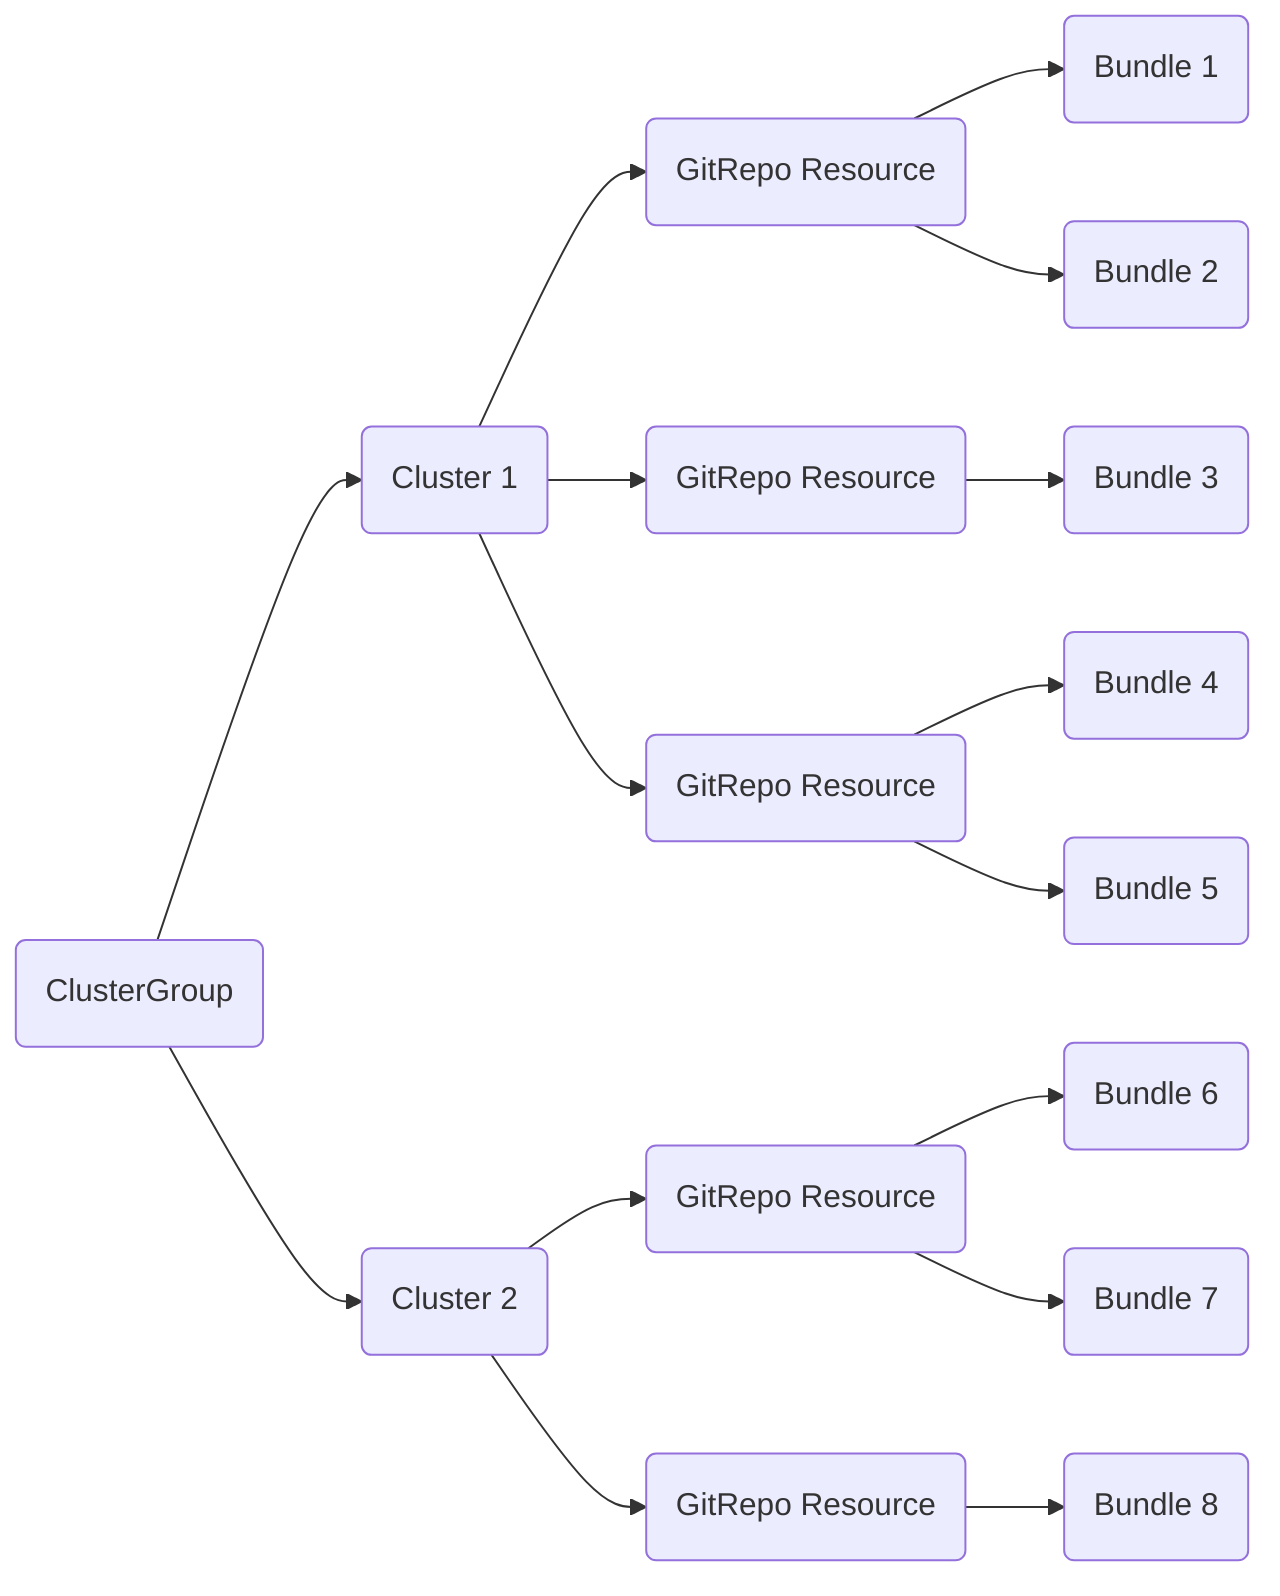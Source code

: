 flowchart LR
    GR1(GitRepo Resource)
    GR2(GitRepo Resource)
    GR3(GitRepo Resource)
    GR4(GitRepo Resource)
    GR5(GitRepo Resource)
    C1(Cluster 1)
    C2(Cluster 2)
    CG(ClusterGroup)

    C1 --> GR1
    C1 --> GR2
    C1 --> GR3
    C2 --> GR4
    C2 --> GR5

    GR1 --> BD1(Bundle 1)
    GR1 --> BD2(Bundle 2)
    GR2 --> BD3(Bundle 3)
    GR3--> BD4(Bundle 4)
    GR3--> BD5(Bundle 5)
    GR4--> BD6(Bundle 6)
    GR4--> BD7(Bundle 7)
    GR5--> BD8(Bundle 8)

    CG --> C1
    CG --> C2